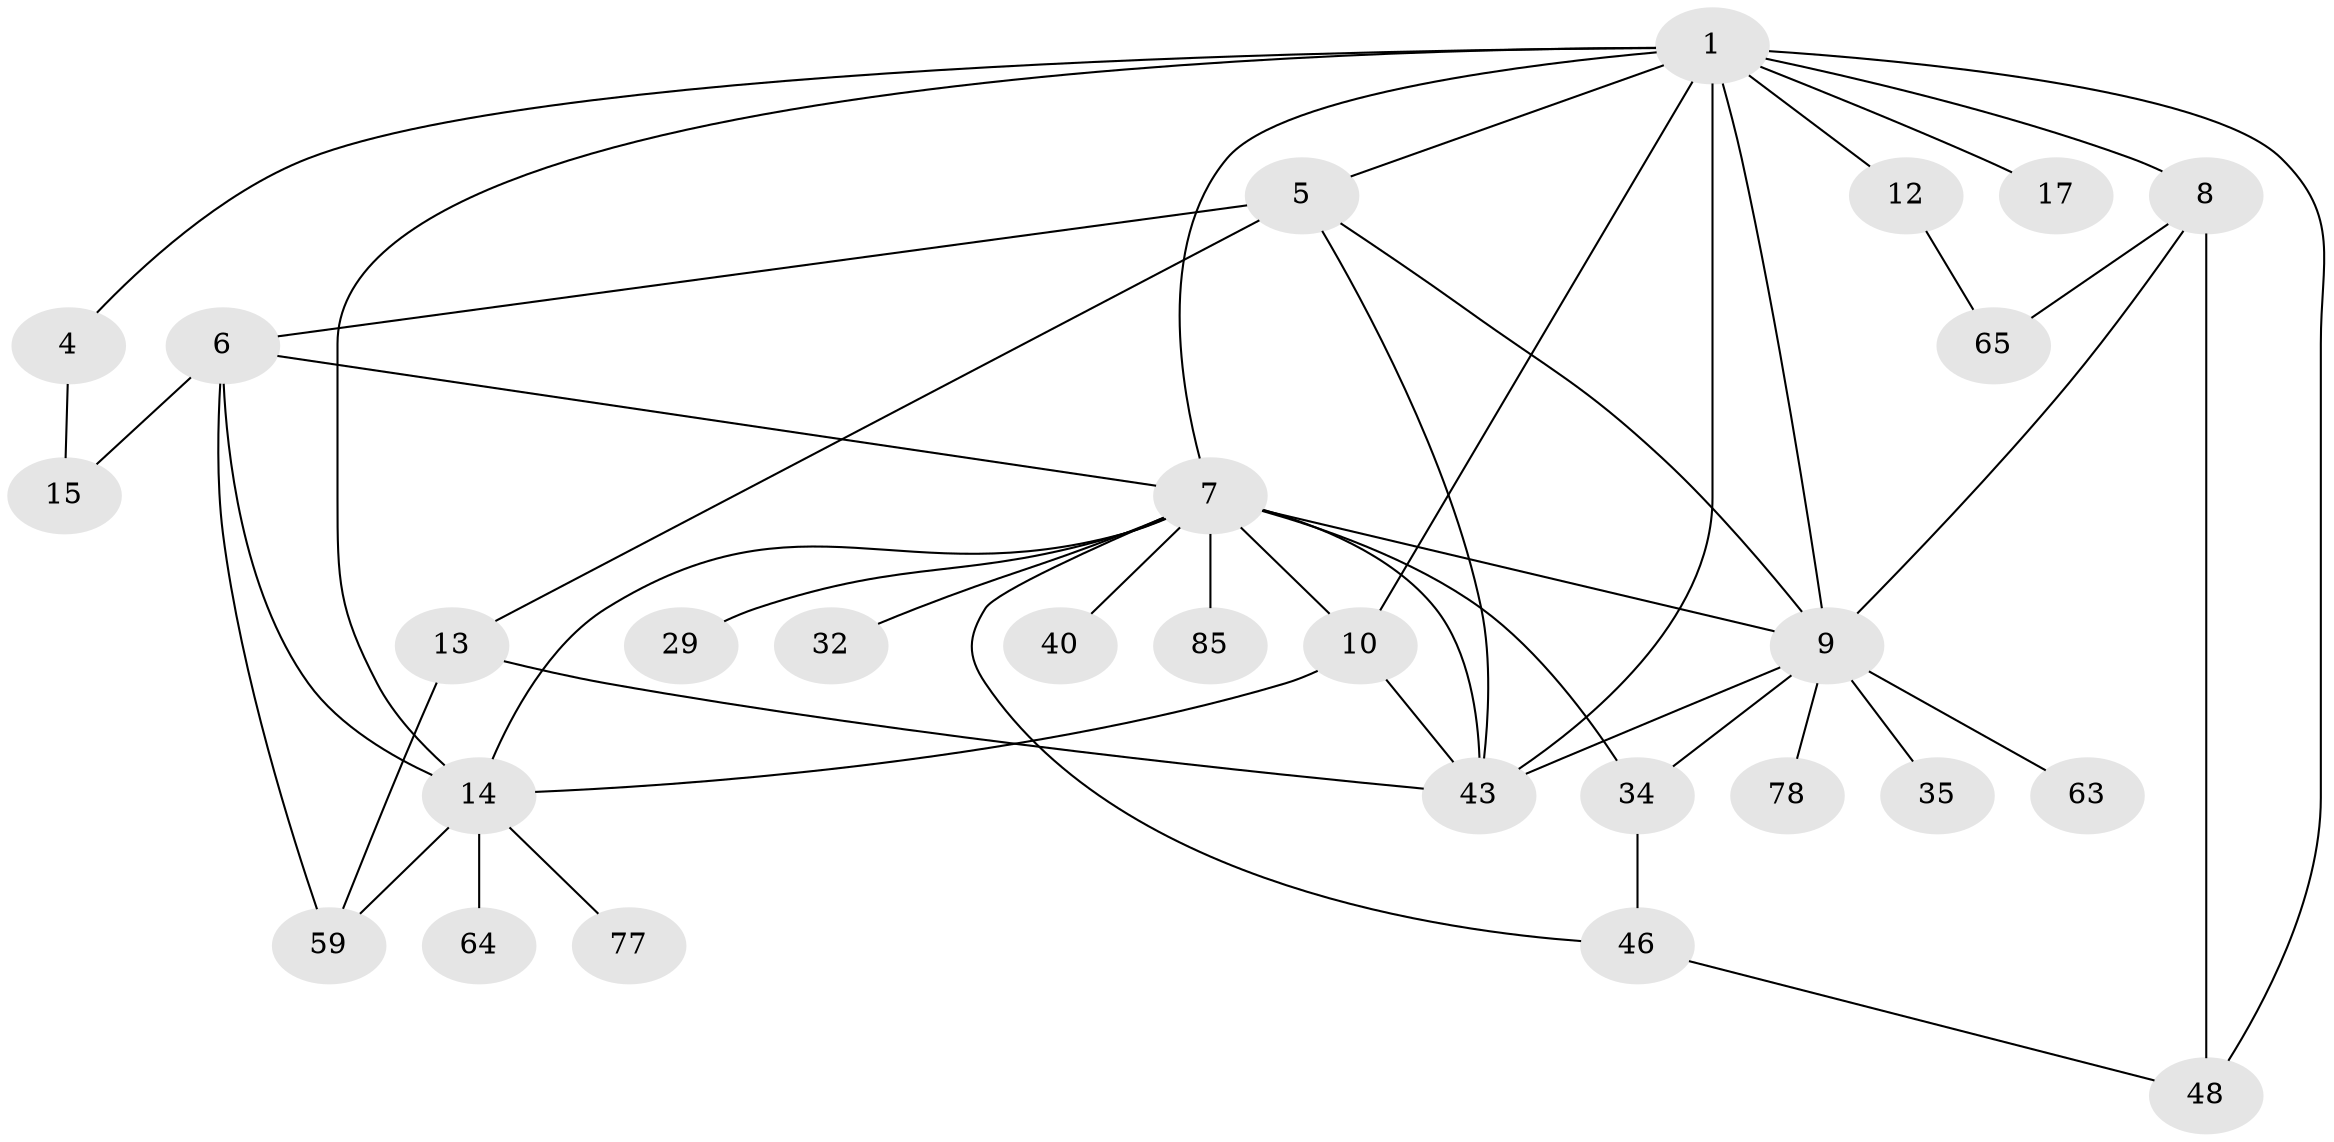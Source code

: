 // original degree distribution, {8: 0.042105263157894736, 3: 0.24210526315789474, 4: 0.09473684210526316, 6: 0.031578947368421054, 7: 0.010526315789473684, 2: 0.28421052631578947, 1: 0.28421052631578947, 5: 0.010526315789473684}
// Generated by graph-tools (version 1.1) at 2025/17/03/04/25 18:17:11]
// undirected, 28 vertices, 48 edges
graph export_dot {
graph [start="1"]
  node [color=gray90,style=filled];
  1 [super="+2+3+21+24+70"];
  4 [super="+22"];
  5 [super="+28+50+20"];
  6 [super="+79+60+18"];
  7 [super="+25+73+51+91+42+23"];
  8 [super="+11"];
  9 [super="+38+72+16"];
  10 [super="+52+69+47"];
  12;
  13 [super="+44+26"];
  14 [super="+53+27"];
  15;
  17;
  29 [super="+31"];
  32 [super="+41+84"];
  34 [super="+61+76"];
  35;
  40;
  43 [super="+62+74"];
  46 [super="+57"];
  48 [super="+56"];
  59;
  63;
  64;
  65 [super="+66"];
  77 [super="+83"];
  78;
  85;
  1 -- 7;
  1 -- 17;
  1 -- 43 [weight=2];
  1 -- 12;
  1 -- 14;
  1 -- 4;
  1 -- 5;
  1 -- 8 [weight=3];
  1 -- 9;
  1 -- 10 [weight=2];
  1 -- 48;
  4 -- 15;
  5 -- 6 [weight=2];
  5 -- 13;
  5 -- 9;
  5 -- 43;
  6 -- 7;
  6 -- 59;
  6 -- 14;
  6 -- 15;
  7 -- 32;
  7 -- 40;
  7 -- 34;
  7 -- 85;
  7 -- 43;
  7 -- 9 [weight=2];
  7 -- 46;
  7 -- 10;
  7 -- 29;
  7 -- 14;
  8 -- 65;
  8 -- 9;
  8 -- 48;
  9 -- 78;
  9 -- 63;
  9 -- 43;
  9 -- 34 [weight=2];
  9 -- 35;
  10 -- 43 [weight=2];
  10 -- 14;
  12 -- 65;
  13 -- 43;
  13 -- 59;
  14 -- 64;
  14 -- 77;
  14 -- 59;
  34 -- 46;
  46 -- 48;
}
